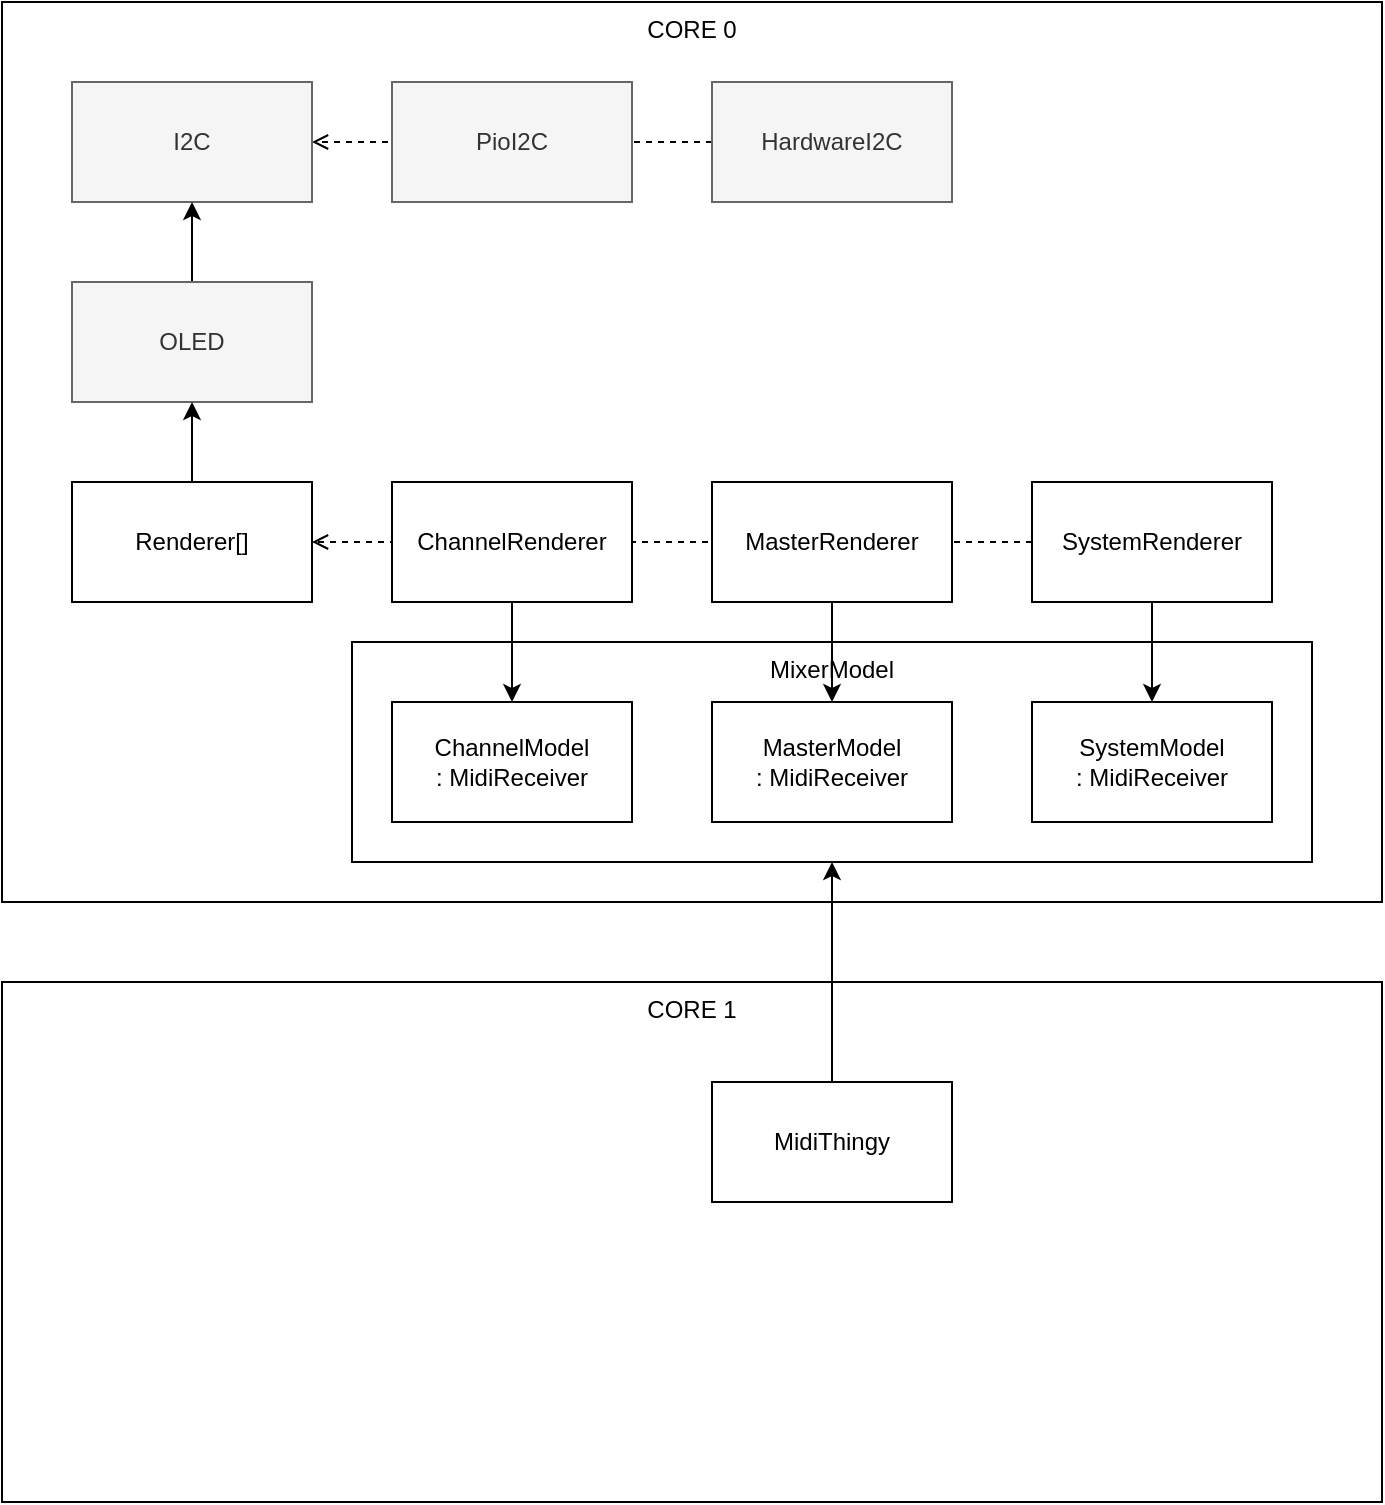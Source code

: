 <mxfile version="21.1.1" type="device">
  <diagram name="Page-1" id="Vt30BVL0lkdr5VdQ0sAJ">
    <mxGraphModel dx="1838" dy="975" grid="1" gridSize="10" guides="1" tooltips="1" connect="1" arrows="1" fold="1" page="1" pageScale="1" pageWidth="850" pageHeight="1100" math="0" shadow="0">
      <root>
        <mxCell id="0" />
        <mxCell id="1" parent="0" />
        <mxCell id="MuVgdSKxouCPGeHTziHt-2" value="CORE 1" style="rounded=0;whiteSpace=wrap;html=1;verticalAlign=top;" vertex="1" parent="1">
          <mxGeometry x="80" y="570" width="690" height="260" as="geometry" />
        </mxCell>
        <mxCell id="MuVgdSKxouCPGeHTziHt-1" value="CORE 0" style="rounded=0;whiteSpace=wrap;html=1;verticalAlign=top;" vertex="1" parent="1">
          <mxGeometry x="80" y="80" width="690" height="450" as="geometry" />
        </mxCell>
        <mxCell id="aewO69p0YXemu17eEsYc-22" style="edgeStyle=orthogonalEdgeStyle;rounded=0;orthogonalLoop=1;jettySize=auto;html=1;exitX=0;exitY=0.5;exitDx=0;exitDy=0;entryX=1;entryY=0.5;entryDx=0;entryDy=0;endArrow=open;endFill=0;dashed=1;" parent="1" source="aewO69p0YXemu17eEsYc-10" target="aewO69p0YXemu17eEsYc-5" edge="1">
          <mxGeometry relative="1" as="geometry" />
        </mxCell>
        <mxCell id="aewO69p0YXemu17eEsYc-21" style="edgeStyle=orthogonalEdgeStyle;rounded=0;orthogonalLoop=1;jettySize=auto;html=1;exitX=0;exitY=0.5;exitDx=0;exitDy=0;entryX=1;entryY=0.5;entryDx=0;entryDy=0;endArrow=open;endFill=0;dashed=1;" parent="1" source="aewO69p0YXemu17eEsYc-3" target="aewO69p0YXemu17eEsYc-2" edge="1">
          <mxGeometry relative="1" as="geometry" />
        </mxCell>
        <mxCell id="aewO69p0YXemu17eEsYc-17" value="MixerModel" style="rounded=0;whiteSpace=wrap;html=1;verticalAlign=top;" parent="1" vertex="1">
          <mxGeometry x="255" y="400" width="480" height="110" as="geometry" />
        </mxCell>
        <mxCell id="aewO69p0YXemu17eEsYc-1" value="PioI2C" style="rounded=0;whiteSpace=wrap;html=1;fillColor=#f5f5f5;fontColor=#333333;strokeColor=#666666;" parent="1" vertex="1">
          <mxGeometry x="275" y="120" width="120" height="60" as="geometry" />
        </mxCell>
        <mxCell id="aewO69p0YXemu17eEsYc-2" value="I2C" style="rounded=0;whiteSpace=wrap;html=1;fillColor=#f5f5f5;fontColor=#333333;strokeColor=#666666;" parent="1" vertex="1">
          <mxGeometry x="115" y="120" width="120" height="60" as="geometry" />
        </mxCell>
        <mxCell id="aewO69p0YXemu17eEsYc-3" value="HardwareI2C" style="rounded=0;whiteSpace=wrap;html=1;fillColor=#f5f5f5;fontColor=#333333;strokeColor=#666666;" parent="1" vertex="1">
          <mxGeometry x="435" y="120" width="120" height="60" as="geometry" />
        </mxCell>
        <mxCell id="aewO69p0YXemu17eEsYc-6" value="" style="edgeStyle=orthogonalEdgeStyle;rounded=0;orthogonalLoop=1;jettySize=auto;html=1;" parent="1" source="aewO69p0YXemu17eEsYc-4" target="aewO69p0YXemu17eEsYc-2" edge="1">
          <mxGeometry relative="1" as="geometry" />
        </mxCell>
        <mxCell id="aewO69p0YXemu17eEsYc-4" value="OLED" style="rounded=0;whiteSpace=wrap;html=1;fillColor=#f5f5f5;fontColor=#333333;strokeColor=#666666;" parent="1" vertex="1">
          <mxGeometry x="115" y="220" width="120" height="60" as="geometry" />
        </mxCell>
        <mxCell id="aewO69p0YXemu17eEsYc-7" value="" style="edgeStyle=orthogonalEdgeStyle;rounded=0;orthogonalLoop=1;jettySize=auto;html=1;" parent="1" source="aewO69p0YXemu17eEsYc-5" target="aewO69p0YXemu17eEsYc-4" edge="1">
          <mxGeometry relative="1" as="geometry" />
        </mxCell>
        <mxCell id="aewO69p0YXemu17eEsYc-5" value="Renderer[]" style="rounded=0;whiteSpace=wrap;html=1;" parent="1" vertex="1">
          <mxGeometry x="115" y="320" width="120" height="60" as="geometry" />
        </mxCell>
        <mxCell id="aewO69p0YXemu17eEsYc-14" value="" style="edgeStyle=orthogonalEdgeStyle;rounded=0;orthogonalLoop=1;jettySize=auto;html=1;" parent="1" source="aewO69p0YXemu17eEsYc-8" target="aewO69p0YXemu17eEsYc-11" edge="1">
          <mxGeometry relative="1" as="geometry" />
        </mxCell>
        <mxCell id="aewO69p0YXemu17eEsYc-8" value="ChannelRenderer" style="rounded=0;whiteSpace=wrap;html=1;" parent="1" vertex="1">
          <mxGeometry x="275" y="320" width="120" height="60" as="geometry" />
        </mxCell>
        <mxCell id="aewO69p0YXemu17eEsYc-15" value="" style="edgeStyle=orthogonalEdgeStyle;rounded=0;orthogonalLoop=1;jettySize=auto;html=1;" parent="1" source="aewO69p0YXemu17eEsYc-9" target="aewO69p0YXemu17eEsYc-12" edge="1">
          <mxGeometry relative="1" as="geometry" />
        </mxCell>
        <mxCell id="aewO69p0YXemu17eEsYc-9" value="MasterRenderer" style="rounded=0;whiteSpace=wrap;html=1;" parent="1" vertex="1">
          <mxGeometry x="435" y="320" width="120" height="60" as="geometry" />
        </mxCell>
        <mxCell id="aewO69p0YXemu17eEsYc-16" value="" style="edgeStyle=orthogonalEdgeStyle;rounded=0;orthogonalLoop=1;jettySize=auto;html=1;" parent="1" source="aewO69p0YXemu17eEsYc-10" target="aewO69p0YXemu17eEsYc-13" edge="1">
          <mxGeometry relative="1" as="geometry" />
        </mxCell>
        <mxCell id="aewO69p0YXemu17eEsYc-10" value="SystemRenderer" style="rounded=0;whiteSpace=wrap;html=1;" parent="1" vertex="1">
          <mxGeometry x="595" y="320" width="120" height="60" as="geometry" />
        </mxCell>
        <mxCell id="aewO69p0YXemu17eEsYc-11" value="ChannelModel&lt;br&gt;: MidiReceiver" style="rounded=0;whiteSpace=wrap;html=1;" parent="1" vertex="1">
          <mxGeometry x="275" y="430" width="120" height="60" as="geometry" />
        </mxCell>
        <mxCell id="aewO69p0YXemu17eEsYc-12" value="MasterModel&lt;br&gt;: MidiReceiver" style="rounded=0;whiteSpace=wrap;html=1;" parent="1" vertex="1">
          <mxGeometry x="435" y="430" width="120" height="60" as="geometry" />
        </mxCell>
        <mxCell id="aewO69p0YXemu17eEsYc-13" value="SystemModel&lt;br&gt;: MidiReceiver" style="rounded=0;whiteSpace=wrap;html=1;" parent="1" vertex="1">
          <mxGeometry x="595" y="430" width="120" height="60" as="geometry" />
        </mxCell>
        <mxCell id="aewO69p0YXemu17eEsYc-20" style="edgeStyle=orthogonalEdgeStyle;rounded=0;orthogonalLoop=1;jettySize=auto;html=1;exitX=0.5;exitY=0;exitDx=0;exitDy=0;entryX=0.5;entryY=1;entryDx=0;entryDy=0;" parent="1" source="aewO69p0YXemu17eEsYc-18" edge="1">
          <mxGeometry relative="1" as="geometry">
            <mxPoint x="495" y="510" as="targetPoint" />
          </mxGeometry>
        </mxCell>
        <mxCell id="aewO69p0YXemu17eEsYc-18" value="MidiThingy" style="rounded=0;whiteSpace=wrap;html=1;" parent="1" vertex="1">
          <mxGeometry x="435" y="620" width="120" height="60" as="geometry" />
        </mxCell>
      </root>
    </mxGraphModel>
  </diagram>
</mxfile>
